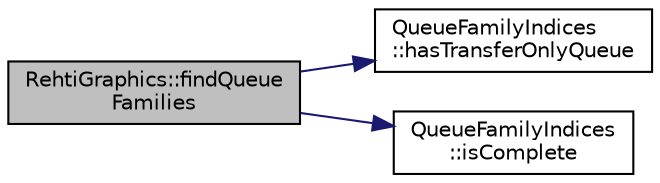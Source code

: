 digraph "RehtiGraphics::findQueueFamilies"
{
 // LATEX_PDF_SIZE
  edge [fontname="Helvetica",fontsize="10",labelfontname="Helvetica",labelfontsize="10"];
  node [fontname="Helvetica",fontsize="10",shape=record];
  rankdir="LR";
  Node1 [label="RehtiGraphics::findQueue\lFamilies",height=0.2,width=0.4,color="black", fillcolor="grey75", style="filled", fontcolor="black",tooltip="Looks for queue families."];
  Node1 -> Node2 [color="midnightblue",fontsize="10",style="solid",fontname="Helvetica"];
  Node2 [label="QueueFamilyIndices\l::hasTransferOnlyQueue",height=0.2,width=0.4,color="black", fillcolor="white", style="filled",URL="$structQueueFamilyIndices.html#a9ea89d103d736bcfbfde0cb19d973e4a",tooltip=" "];
  Node1 -> Node3 [color="midnightblue",fontsize="10",style="solid",fontname="Helvetica"];
  Node3 [label="QueueFamilyIndices\l::isComplete",height=0.2,width=0.4,color="black", fillcolor="white", style="filled",URL="$structQueueFamilyIndices.html#a652cdfabe4719ae21a701e77d57e7899",tooltip=" "];
}
